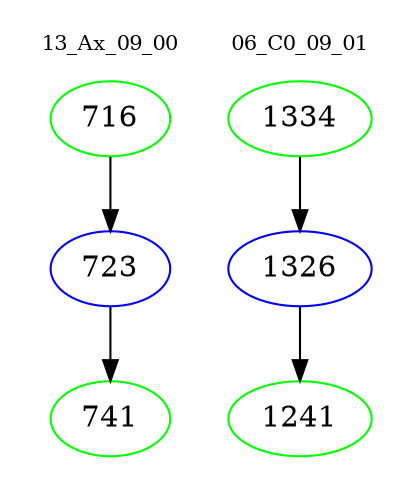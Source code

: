 digraph{
subgraph cluster_0 {
color = white
label = "13_Ax_09_00";
fontsize=10;
T0_716 [label="716", color="green"]
T0_716 -> T0_723 [color="black"]
T0_723 [label="723", color="blue"]
T0_723 -> T0_741 [color="black"]
T0_741 [label="741", color="green"]
}
subgraph cluster_1 {
color = white
label = "06_C0_09_01";
fontsize=10;
T1_1334 [label="1334", color="green"]
T1_1334 -> T1_1326 [color="black"]
T1_1326 [label="1326", color="blue"]
T1_1326 -> T1_1241 [color="black"]
T1_1241 [label="1241", color="green"]
}
}
